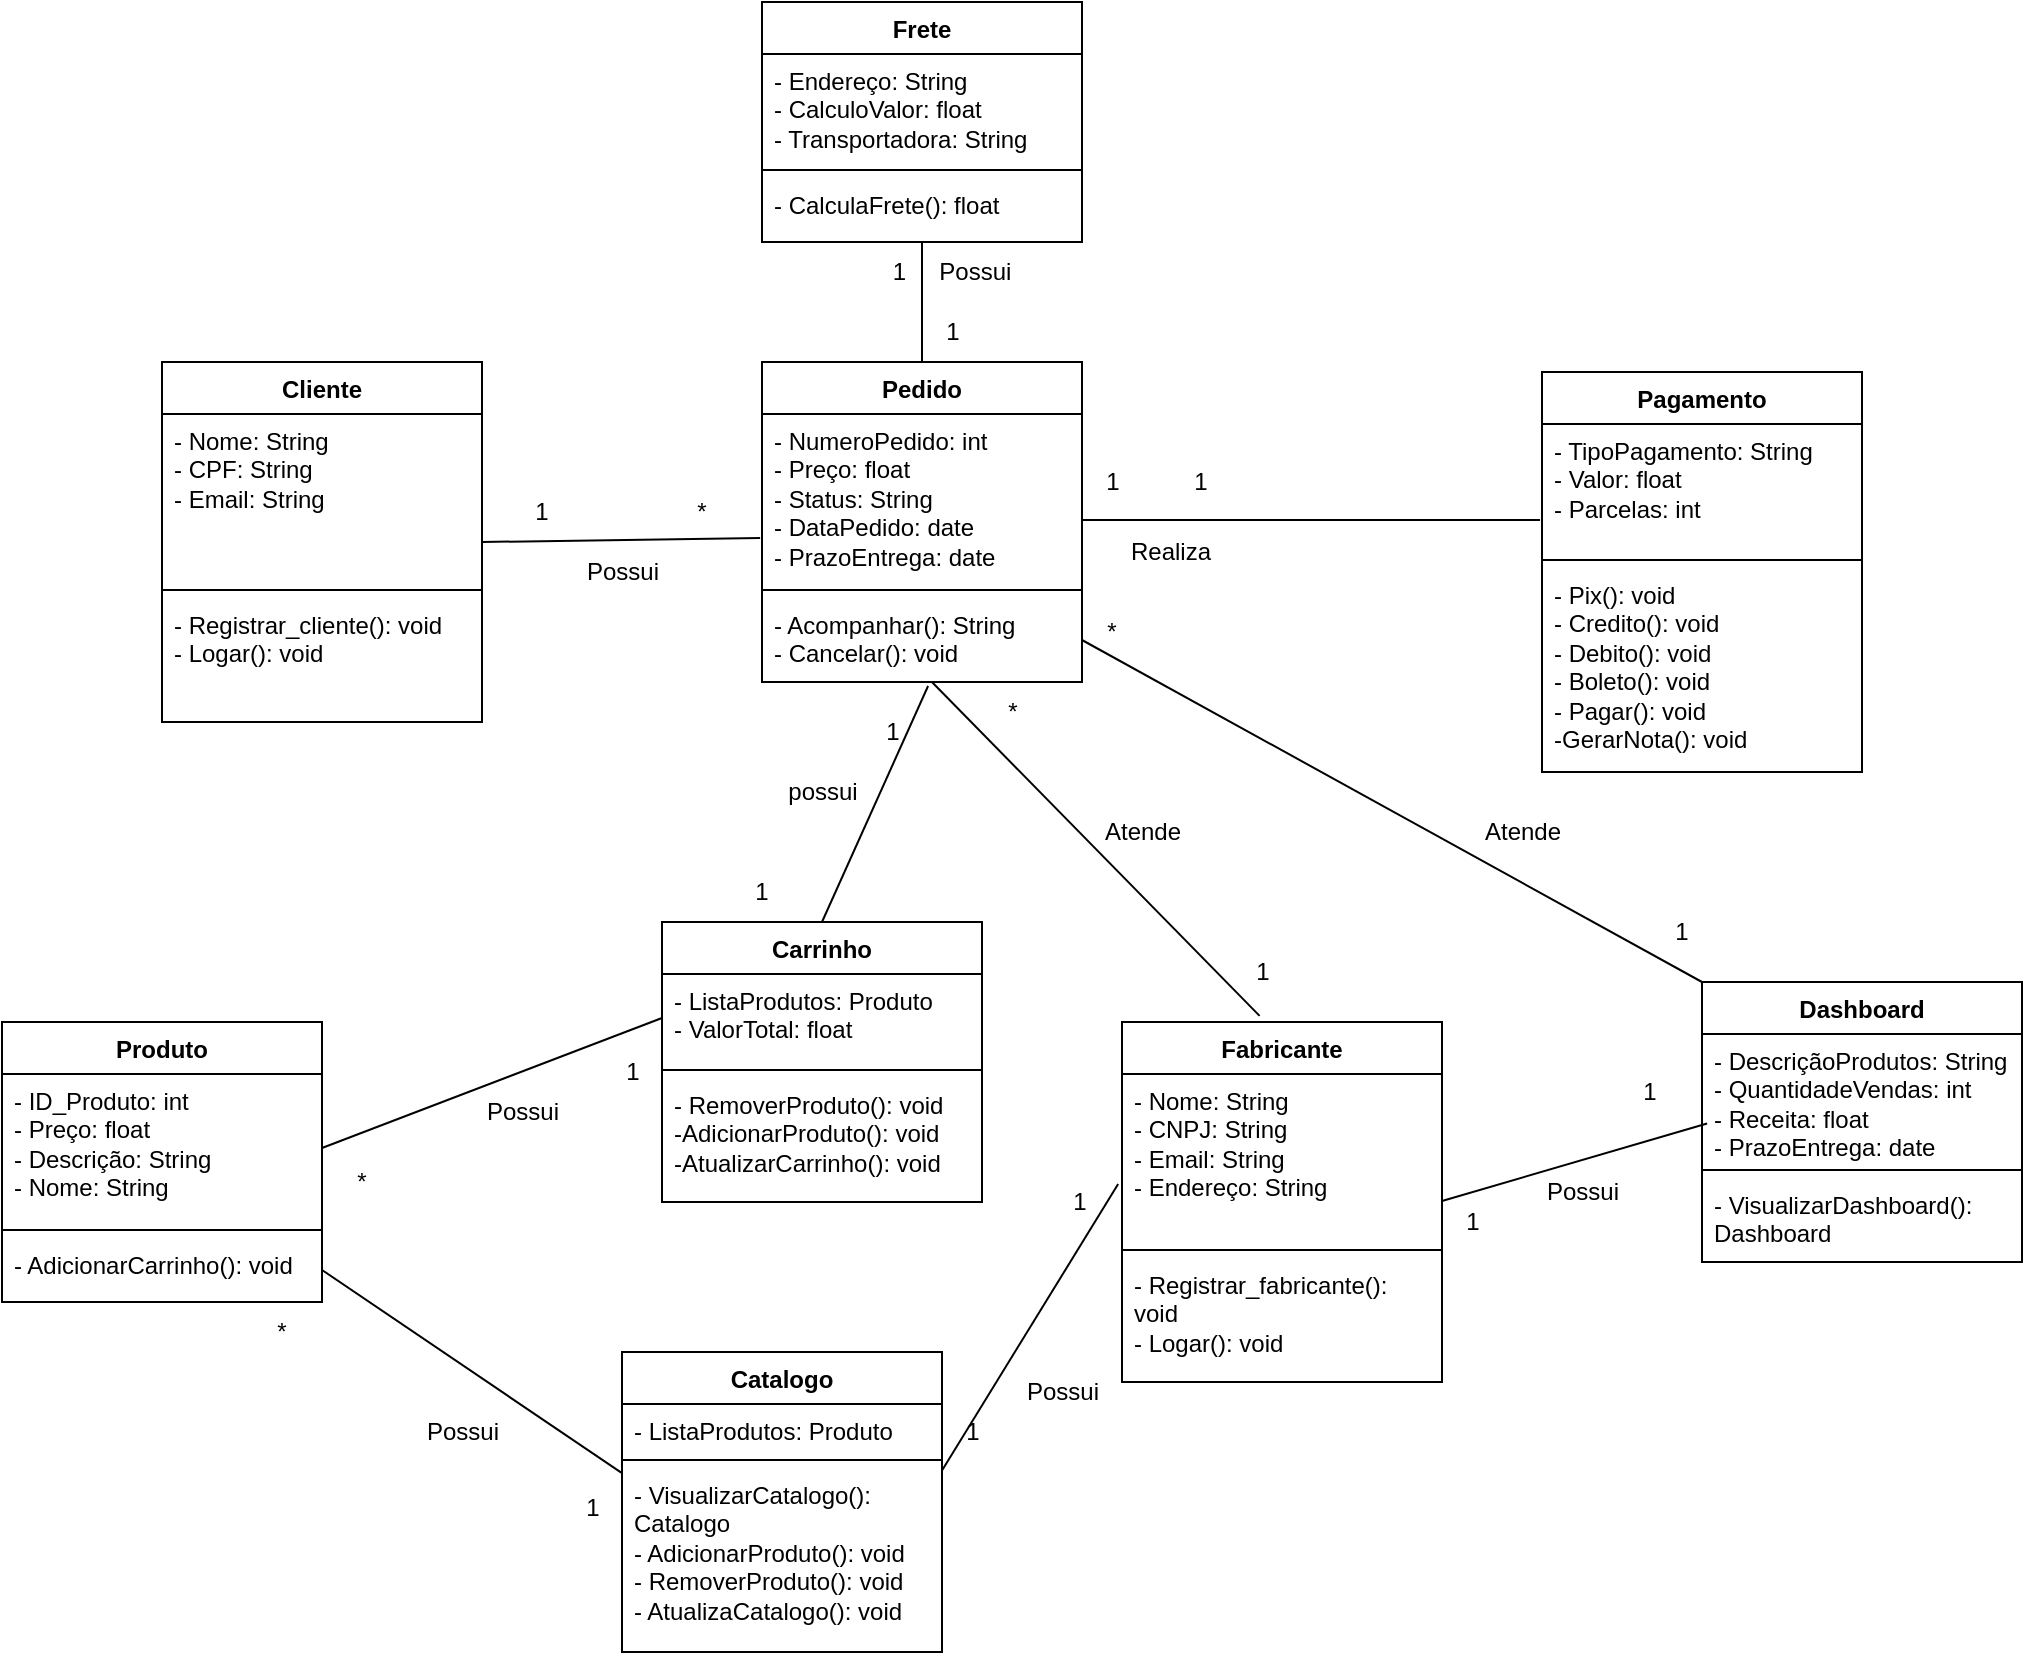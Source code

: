 <mxfile version="21.7.2" type="device">
  <diagram name="Página-1" id="pbq1AMLj1gSzOU1iwHYS">
    <mxGraphModel dx="1707" dy="438" grid="1" gridSize="10" guides="1" tooltips="1" connect="1" arrows="1" fold="1" page="1" pageScale="1" pageWidth="827" pageHeight="1169" math="0" shadow="0">
      <root>
        <mxCell id="0" />
        <mxCell id="1" parent="0" />
        <mxCell id="qandDCtpEQZRR0sazAkG-20" value="Cliente" style="swimlane;fontStyle=1;align=center;verticalAlign=top;childLayout=stackLayout;horizontal=1;startSize=26;horizontalStack=0;resizeParent=1;resizeParentMax=0;resizeLast=0;collapsible=1;marginBottom=0;whiteSpace=wrap;html=1;" parent="1" vertex="1">
          <mxGeometry x="-330" y="190" width="160" height="180" as="geometry" />
        </mxCell>
        <mxCell id="qandDCtpEQZRR0sazAkG-21" value="- Nome: String&lt;br&gt;- CPF: String&lt;br&gt;- Email: String" style="text;strokeColor=none;fillColor=none;align=left;verticalAlign=top;spacingLeft=4;spacingRight=4;overflow=hidden;rotatable=0;points=[[0,0.5],[1,0.5]];portConstraint=eastwest;whiteSpace=wrap;html=1;" parent="qandDCtpEQZRR0sazAkG-20" vertex="1">
          <mxGeometry y="26" width="160" height="84" as="geometry" />
        </mxCell>
        <mxCell id="qandDCtpEQZRR0sazAkG-22" value="" style="line;strokeWidth=1;fillColor=none;align=left;verticalAlign=middle;spacingTop=-1;spacingLeft=3;spacingRight=3;rotatable=0;labelPosition=right;points=[];portConstraint=eastwest;strokeColor=inherit;" parent="qandDCtpEQZRR0sazAkG-20" vertex="1">
          <mxGeometry y="110" width="160" height="8" as="geometry" />
        </mxCell>
        <mxCell id="qandDCtpEQZRR0sazAkG-23" value="- Registrar_cliente(): void&lt;br&gt;- Logar(): void" style="text;strokeColor=none;fillColor=none;align=left;verticalAlign=top;spacingLeft=4;spacingRight=4;overflow=hidden;rotatable=0;points=[[0,0.5],[1,0.5]];portConstraint=eastwest;whiteSpace=wrap;html=1;" parent="qandDCtpEQZRR0sazAkG-20" vertex="1">
          <mxGeometry y="118" width="160" height="62" as="geometry" />
        </mxCell>
        <mxCell id="qandDCtpEQZRR0sazAkG-24" value="Fabricante" style="swimlane;fontStyle=1;align=center;verticalAlign=top;childLayout=stackLayout;horizontal=1;startSize=26;horizontalStack=0;resizeParent=1;resizeParentMax=0;resizeLast=0;collapsible=1;marginBottom=0;whiteSpace=wrap;html=1;" parent="1" vertex="1">
          <mxGeometry x="150" y="520" width="160" height="180" as="geometry" />
        </mxCell>
        <mxCell id="qandDCtpEQZRR0sazAkG-25" value="- Nome: String&lt;br&gt;- CNPJ: String&lt;br&gt;- Email: String&lt;br&gt;- Endereço: String" style="text;strokeColor=none;fillColor=none;align=left;verticalAlign=top;spacingLeft=4;spacingRight=4;overflow=hidden;rotatable=0;points=[[0,0.5],[1,0.5]];portConstraint=eastwest;whiteSpace=wrap;html=1;" parent="qandDCtpEQZRR0sazAkG-24" vertex="1">
          <mxGeometry y="26" width="160" height="84" as="geometry" />
        </mxCell>
        <mxCell id="qandDCtpEQZRR0sazAkG-26" value="" style="line;strokeWidth=1;fillColor=none;align=left;verticalAlign=middle;spacingTop=-1;spacingLeft=3;spacingRight=3;rotatable=0;labelPosition=right;points=[];portConstraint=eastwest;strokeColor=inherit;" parent="qandDCtpEQZRR0sazAkG-24" vertex="1">
          <mxGeometry y="110" width="160" height="8" as="geometry" />
        </mxCell>
        <mxCell id="n9Boxxp4NCEcJIJviEAm-8" value="- Registrar_fabricante(): void&lt;br&gt;- Logar(): void&lt;br&gt;&lt;br&gt;" style="text;strokeColor=none;fillColor=none;align=left;verticalAlign=top;spacingLeft=4;spacingRight=4;overflow=hidden;rotatable=0;points=[[0,0.5],[1,0.5]];portConstraint=eastwest;whiteSpace=wrap;html=1;" parent="qandDCtpEQZRR0sazAkG-24" vertex="1">
          <mxGeometry y="118" width="160" height="62" as="geometry" />
        </mxCell>
        <mxCell id="qandDCtpEQZRR0sazAkG-29" value="Pedido&lt;br&gt;" style="swimlane;fontStyle=1;align=center;verticalAlign=top;childLayout=stackLayout;horizontal=1;startSize=26;horizontalStack=0;resizeParent=1;resizeParentMax=0;resizeLast=0;collapsible=1;marginBottom=0;whiteSpace=wrap;html=1;" parent="1" vertex="1">
          <mxGeometry x="-30" y="190" width="160" height="160" as="geometry" />
        </mxCell>
        <mxCell id="qandDCtpEQZRR0sazAkG-30" value="- NumeroPedido: int&lt;br&gt;- Preço: float&lt;br&gt;- Status: String&lt;br&gt;- DataPedido: date&lt;br&gt;- PrazoEntrega: date" style="text;strokeColor=none;fillColor=none;align=left;verticalAlign=top;spacingLeft=4;spacingRight=4;overflow=hidden;rotatable=0;points=[[0,0.5],[1,0.5]];portConstraint=eastwest;whiteSpace=wrap;html=1;" parent="qandDCtpEQZRR0sazAkG-29" vertex="1">
          <mxGeometry y="26" width="160" height="84" as="geometry" />
        </mxCell>
        <mxCell id="qandDCtpEQZRR0sazAkG-31" value="" style="line;strokeWidth=1;fillColor=none;align=left;verticalAlign=middle;spacingTop=-1;spacingLeft=3;spacingRight=3;rotatable=0;labelPosition=right;points=[];portConstraint=eastwest;strokeColor=inherit;" parent="qandDCtpEQZRR0sazAkG-29" vertex="1">
          <mxGeometry y="110" width="160" height="8" as="geometry" />
        </mxCell>
        <mxCell id="qandDCtpEQZRR0sazAkG-32" value="- Acompanhar(): String&lt;br&gt;- Cancelar(): void" style="text;strokeColor=none;fillColor=none;align=left;verticalAlign=top;spacingLeft=4;spacingRight=4;overflow=hidden;rotatable=0;points=[[0,0.5],[1,0.5]];portConstraint=eastwest;whiteSpace=wrap;html=1;" parent="qandDCtpEQZRR0sazAkG-29" vertex="1">
          <mxGeometry y="118" width="160" height="42" as="geometry" />
        </mxCell>
        <mxCell id="qandDCtpEQZRR0sazAkG-34" value="Produto" style="swimlane;fontStyle=1;align=center;verticalAlign=top;childLayout=stackLayout;horizontal=1;startSize=26;horizontalStack=0;resizeParent=1;resizeParentMax=0;resizeLast=0;collapsible=1;marginBottom=0;whiteSpace=wrap;html=1;" parent="1" vertex="1">
          <mxGeometry x="-410" y="520" width="160" height="140" as="geometry" />
        </mxCell>
        <mxCell id="qandDCtpEQZRR0sazAkG-35" value="- ID_Produto: int&lt;br&gt;- Preço: float&lt;br&gt;- Descrição: String&lt;br&gt;- Nome: String" style="text;strokeColor=none;fillColor=none;align=left;verticalAlign=top;spacingLeft=4;spacingRight=4;overflow=hidden;rotatable=0;points=[[0,0.5],[1,0.5]];portConstraint=eastwest;whiteSpace=wrap;html=1;" parent="qandDCtpEQZRR0sazAkG-34" vertex="1">
          <mxGeometry y="26" width="160" height="74" as="geometry" />
        </mxCell>
        <mxCell id="qandDCtpEQZRR0sazAkG-36" value="" style="line;strokeWidth=1;fillColor=none;align=left;verticalAlign=middle;spacingTop=-1;spacingLeft=3;spacingRight=3;rotatable=0;labelPosition=right;points=[];portConstraint=eastwest;strokeColor=inherit;" parent="qandDCtpEQZRR0sazAkG-34" vertex="1">
          <mxGeometry y="100" width="160" height="8" as="geometry" />
        </mxCell>
        <mxCell id="qandDCtpEQZRR0sazAkG-37" value="- AdicionarCarrinho(): void" style="text;strokeColor=none;fillColor=none;align=left;verticalAlign=top;spacingLeft=4;spacingRight=4;overflow=hidden;rotatable=0;points=[[0,0.5],[1,0.5]];portConstraint=eastwest;whiteSpace=wrap;html=1;" parent="qandDCtpEQZRR0sazAkG-34" vertex="1">
          <mxGeometry y="108" width="160" height="32" as="geometry" />
        </mxCell>
        <mxCell id="qandDCtpEQZRR0sazAkG-38" value="Catalogo" style="swimlane;fontStyle=1;align=center;verticalAlign=top;childLayout=stackLayout;horizontal=1;startSize=26;horizontalStack=0;resizeParent=1;resizeParentMax=0;resizeLast=0;collapsible=1;marginBottom=0;whiteSpace=wrap;html=1;" parent="1" vertex="1">
          <mxGeometry x="-100" y="685" width="160" height="150" as="geometry" />
        </mxCell>
        <mxCell id="qandDCtpEQZRR0sazAkG-39" value="- ListaProdutos: Produto" style="text;strokeColor=none;fillColor=none;align=left;verticalAlign=top;spacingLeft=4;spacingRight=4;overflow=hidden;rotatable=0;points=[[0,0.5],[1,0.5]];portConstraint=eastwest;whiteSpace=wrap;html=1;" parent="qandDCtpEQZRR0sazAkG-38" vertex="1">
          <mxGeometry y="26" width="160" height="24" as="geometry" />
        </mxCell>
        <mxCell id="qandDCtpEQZRR0sazAkG-40" value="" style="line;strokeWidth=1;fillColor=none;align=left;verticalAlign=middle;spacingTop=-1;spacingLeft=3;spacingRight=3;rotatable=0;labelPosition=right;points=[];portConstraint=eastwest;strokeColor=inherit;" parent="qandDCtpEQZRR0sazAkG-38" vertex="1">
          <mxGeometry y="50" width="160" height="8" as="geometry" />
        </mxCell>
        <mxCell id="qandDCtpEQZRR0sazAkG-41" value="- VisualizarCatalogo(): Catalogo&lt;br&gt;- AdicionarProduto(): void&lt;br&gt;- RemoverProduto(): void&lt;br&gt;- AtualizaCatalogo(): void" style="text;strokeColor=none;fillColor=none;align=left;verticalAlign=top;spacingLeft=4;spacingRight=4;overflow=hidden;rotatable=0;points=[[0,0.5],[1,0.5]];portConstraint=eastwest;whiteSpace=wrap;html=1;" parent="qandDCtpEQZRR0sazAkG-38" vertex="1">
          <mxGeometry y="58" width="160" height="92" as="geometry" />
        </mxCell>
        <mxCell id="qandDCtpEQZRR0sazAkG-42" value="Dashboard" style="swimlane;fontStyle=1;align=center;verticalAlign=top;childLayout=stackLayout;horizontal=1;startSize=26;horizontalStack=0;resizeParent=1;resizeParentMax=0;resizeLast=0;collapsible=1;marginBottom=0;whiteSpace=wrap;html=1;" parent="1" vertex="1">
          <mxGeometry x="440" y="500" width="160" height="140" as="geometry" />
        </mxCell>
        <mxCell id="qandDCtpEQZRR0sazAkG-43" value="- DescriçãoProdutos: String&lt;br&gt;- QuantidadeVendas: int&lt;br&gt;- Receita: float&lt;br&gt;- PrazoEntrega: date" style="text;strokeColor=none;fillColor=none;align=left;verticalAlign=top;spacingLeft=4;spacingRight=4;overflow=hidden;rotatable=0;points=[[0,0.5],[1,0.5]];portConstraint=eastwest;whiteSpace=wrap;html=1;" parent="qandDCtpEQZRR0sazAkG-42" vertex="1">
          <mxGeometry y="26" width="160" height="64" as="geometry" />
        </mxCell>
        <mxCell id="qandDCtpEQZRR0sazAkG-44" value="" style="line;strokeWidth=1;fillColor=none;align=left;verticalAlign=middle;spacingTop=-1;spacingLeft=3;spacingRight=3;rotatable=0;labelPosition=right;points=[];portConstraint=eastwest;strokeColor=inherit;" parent="qandDCtpEQZRR0sazAkG-42" vertex="1">
          <mxGeometry y="90" width="160" height="8" as="geometry" />
        </mxCell>
        <mxCell id="qandDCtpEQZRR0sazAkG-45" value="- VisualizarDashboard(): Dashboard" style="text;strokeColor=none;fillColor=none;align=left;verticalAlign=top;spacingLeft=4;spacingRight=4;overflow=hidden;rotatable=0;points=[[0,0.5],[1,0.5]];portConstraint=eastwest;whiteSpace=wrap;html=1;" parent="qandDCtpEQZRR0sazAkG-42" vertex="1">
          <mxGeometry y="98" width="160" height="42" as="geometry" />
        </mxCell>
        <mxCell id="qandDCtpEQZRR0sazAkG-46" value="Pagamento" style="swimlane;fontStyle=1;align=center;verticalAlign=top;childLayout=stackLayout;horizontal=1;startSize=26;horizontalStack=0;resizeParent=1;resizeParentMax=0;resizeLast=0;collapsible=1;marginBottom=0;whiteSpace=wrap;html=1;" parent="1" vertex="1">
          <mxGeometry x="360" y="195" width="160" height="200" as="geometry">
            <mxRectangle x="380" y="290" width="100" height="30" as="alternateBounds" />
          </mxGeometry>
        </mxCell>
        <mxCell id="qandDCtpEQZRR0sazAkG-47" value="- TipoPagamento: String&lt;br&gt;- Valor: float&lt;br&gt;- Parcelas: int" style="text;strokeColor=none;fillColor=none;align=left;verticalAlign=top;spacingLeft=4;spacingRight=4;overflow=hidden;rotatable=0;points=[[0,0.5],[1,0.5]];portConstraint=eastwest;whiteSpace=wrap;html=1;" parent="qandDCtpEQZRR0sazAkG-46" vertex="1">
          <mxGeometry y="26" width="160" height="64" as="geometry" />
        </mxCell>
        <mxCell id="qandDCtpEQZRR0sazAkG-48" value="" style="line;strokeWidth=1;fillColor=none;align=left;verticalAlign=middle;spacingTop=-1;spacingLeft=3;spacingRight=3;rotatable=0;labelPosition=right;points=[];portConstraint=eastwest;strokeColor=inherit;" parent="qandDCtpEQZRR0sazAkG-46" vertex="1">
          <mxGeometry y="90" width="160" height="8" as="geometry" />
        </mxCell>
        <mxCell id="qandDCtpEQZRR0sazAkG-49" value="- Pix(): void&lt;br&gt;- Credito(): void&lt;br&gt;- Debito(): void&lt;br&gt;- Boleto(): void&lt;br&gt;- Pagar(): void&lt;br&gt;-GerarNota(): void" style="text;strokeColor=none;fillColor=none;align=left;verticalAlign=top;spacingLeft=4;spacingRight=4;overflow=hidden;rotatable=0;points=[[0,0.5],[1,0.5]];portConstraint=eastwest;whiteSpace=wrap;html=1;" parent="qandDCtpEQZRR0sazAkG-46" vertex="1">
          <mxGeometry y="98" width="160" height="102" as="geometry" />
        </mxCell>
        <mxCell id="qandDCtpEQZRR0sazAkG-66" value="Frete" style="swimlane;fontStyle=1;align=center;verticalAlign=top;childLayout=stackLayout;horizontal=1;startSize=26;horizontalStack=0;resizeParent=1;resizeParentMax=0;resizeLast=0;collapsible=1;marginBottom=0;whiteSpace=wrap;html=1;" parent="1" vertex="1">
          <mxGeometry x="-30" y="10" width="160" height="120" as="geometry" />
        </mxCell>
        <mxCell id="qandDCtpEQZRR0sazAkG-67" value="- Endereço: String&lt;br&gt;- CalculoValor: float&lt;br&gt;- Transportadora: String" style="text;strokeColor=none;fillColor=none;align=left;verticalAlign=top;spacingLeft=4;spacingRight=4;overflow=hidden;rotatable=0;points=[[0,0.5],[1,0.5]];portConstraint=eastwest;whiteSpace=wrap;html=1;" parent="qandDCtpEQZRR0sazAkG-66" vertex="1">
          <mxGeometry y="26" width="160" height="54" as="geometry" />
        </mxCell>
        <mxCell id="qandDCtpEQZRR0sazAkG-68" value="" style="line;strokeWidth=1;fillColor=none;align=left;verticalAlign=middle;spacingTop=-1;spacingLeft=3;spacingRight=3;rotatable=0;labelPosition=right;points=[];portConstraint=eastwest;strokeColor=inherit;" parent="qandDCtpEQZRR0sazAkG-66" vertex="1">
          <mxGeometry y="80" width="160" height="8" as="geometry" />
        </mxCell>
        <mxCell id="qandDCtpEQZRR0sazAkG-69" value="- CalculaFrete(): float" style="text;strokeColor=none;fillColor=none;align=left;verticalAlign=top;spacingLeft=4;spacingRight=4;overflow=hidden;rotatable=0;points=[[0,0.5],[1,0.5]];portConstraint=eastwest;whiteSpace=wrap;html=1;" parent="qandDCtpEQZRR0sazAkG-66" vertex="1">
          <mxGeometry y="88" width="160" height="32" as="geometry" />
        </mxCell>
        <mxCell id="qandDCtpEQZRR0sazAkG-70" value="Carrinho" style="swimlane;fontStyle=1;align=center;verticalAlign=top;childLayout=stackLayout;horizontal=1;startSize=26;horizontalStack=0;resizeParent=1;resizeParentMax=0;resizeLast=0;collapsible=1;marginBottom=0;whiteSpace=wrap;html=1;" parent="1" vertex="1">
          <mxGeometry x="-80" y="470" width="160" height="140" as="geometry" />
        </mxCell>
        <mxCell id="qandDCtpEQZRR0sazAkG-71" value="- ListaProdutos: Produto&lt;br&gt;- ValorTotal: float" style="text;strokeColor=none;fillColor=none;align=left;verticalAlign=top;spacingLeft=4;spacingRight=4;overflow=hidden;rotatable=0;points=[[0,0.5],[1,0.5]];portConstraint=eastwest;whiteSpace=wrap;html=1;" parent="qandDCtpEQZRR0sazAkG-70" vertex="1">
          <mxGeometry y="26" width="160" height="44" as="geometry" />
        </mxCell>
        <mxCell id="qandDCtpEQZRR0sazAkG-72" value="" style="line;strokeWidth=1;fillColor=none;align=left;verticalAlign=middle;spacingTop=-1;spacingLeft=3;spacingRight=3;rotatable=0;labelPosition=right;points=[];portConstraint=eastwest;strokeColor=inherit;" parent="qandDCtpEQZRR0sazAkG-70" vertex="1">
          <mxGeometry y="70" width="160" height="8" as="geometry" />
        </mxCell>
        <mxCell id="qandDCtpEQZRR0sazAkG-73" value="- RemoverProduto(): void&lt;br&gt;-AdicionarProduto(): void&lt;br&gt;-AtualizarCarrinho(): void" style="text;strokeColor=none;fillColor=none;align=left;verticalAlign=top;spacingLeft=4;spacingRight=4;overflow=hidden;rotatable=0;points=[[0,0.5],[1,0.5]];portConstraint=eastwest;whiteSpace=wrap;html=1;" parent="qandDCtpEQZRR0sazAkG-70" vertex="1">
          <mxGeometry y="78" width="160" height="62" as="geometry" />
        </mxCell>
        <mxCell id="qandDCtpEQZRR0sazAkG-74" value="" style="endArrow=none;html=1;rounded=0;exitX=0.5;exitY=0;exitDx=0;exitDy=0;" parent="1" source="qandDCtpEQZRR0sazAkG-29" edge="1">
          <mxGeometry width="50" height="50" relative="1" as="geometry">
            <mxPoint x="20" y="100" as="sourcePoint" />
            <mxPoint x="50" y="130" as="targetPoint" />
          </mxGeometry>
        </mxCell>
        <mxCell id="qandDCtpEQZRR0sazAkG-75" value="" style="endArrow=none;html=1;rounded=0;exitX=-0.012;exitY=0.738;exitDx=0;exitDy=0;entryX=0.994;entryY=0.762;entryDx=0;entryDy=0;entryPerimeter=0;exitPerimeter=0;" parent="1" edge="1">
          <mxGeometry width="50" height="50" relative="1" as="geometry">
            <mxPoint x="-30.92" y="277.992" as="sourcePoint" />
            <mxPoint x="-169.96" y="280.008" as="targetPoint" />
          </mxGeometry>
        </mxCell>
        <mxCell id="qandDCtpEQZRR0sazAkG-76" value="" style="endArrow=none;html=1;rounded=0;entryX=-0.006;entryY=0.75;entryDx=0;entryDy=0;entryPerimeter=0;" parent="1" target="qandDCtpEQZRR0sazAkG-47" edge="1">
          <mxGeometry width="50" height="50" relative="1" as="geometry">
            <mxPoint x="130" y="269" as="sourcePoint" />
            <mxPoint x="60" y="140" as="targetPoint" />
          </mxGeometry>
        </mxCell>
        <mxCell id="qandDCtpEQZRR0sazAkG-77" value="" style="endArrow=none;html=1;rounded=0;exitX=0.531;exitY=1;exitDx=0;exitDy=0;exitPerimeter=0;entryX=0.43;entryY=-0.017;entryDx=0;entryDy=0;entryPerimeter=0;" parent="1" source="qandDCtpEQZRR0sazAkG-32" target="qandDCtpEQZRR0sazAkG-24" edge="1">
          <mxGeometry width="50" height="50" relative="1" as="geometry">
            <mxPoint x="140" y="279" as="sourcePoint" />
            <mxPoint x="210" y="460" as="targetPoint" />
          </mxGeometry>
        </mxCell>
        <mxCell id="qandDCtpEQZRR0sazAkG-78" value="" style="endArrow=none;html=1;rounded=0;entryX=1;entryY=0.5;entryDx=0;entryDy=0;exitX=0;exitY=0.5;exitDx=0;exitDy=0;" parent="1" source="qandDCtpEQZRR0sazAkG-71" target="qandDCtpEQZRR0sazAkG-35" edge="1">
          <mxGeometry width="50" height="50" relative="1" as="geometry">
            <mxPoint x="-139" y="514" as="sourcePoint" />
            <mxPoint x="-140" y="600" as="targetPoint" />
          </mxGeometry>
        </mxCell>
        <mxCell id="qandDCtpEQZRR0sazAkG-79" value="" style="endArrow=none;html=1;rounded=0;entryX=0.5;entryY=0;entryDx=0;entryDy=0;exitX=0.519;exitY=1.048;exitDx=0;exitDy=0;exitPerimeter=0;" parent="1" source="qandDCtpEQZRR0sazAkG-32" target="qandDCtpEQZRR0sazAkG-70" edge="1">
          <mxGeometry width="50" height="50" relative="1" as="geometry">
            <mxPoint x="65" y="360" as="sourcePoint" />
            <mxPoint x="210" y="466" as="targetPoint" />
          </mxGeometry>
        </mxCell>
        <mxCell id="qandDCtpEQZRR0sazAkG-80" value="" style="endArrow=none;html=1;rounded=0;entryX=0.016;entryY=0.699;entryDx=0;entryDy=0;exitX=1;exitY=0.756;exitDx=0;exitDy=0;exitPerimeter=0;entryPerimeter=0;" parent="1" source="qandDCtpEQZRR0sazAkG-25" target="qandDCtpEQZRR0sazAkG-43" edge="1">
          <mxGeometry width="50" height="50" relative="1" as="geometry">
            <mxPoint x="230" y="640" as="sourcePoint" />
            <mxPoint x="210" y="678" as="targetPoint" />
          </mxGeometry>
        </mxCell>
        <mxCell id="qandDCtpEQZRR0sazAkG-81" value="" style="endArrow=none;html=1;rounded=0;entryX=0;entryY=0.028;entryDx=0;entryDy=0;exitX=1;exitY=0.5;exitDx=0;exitDy=0;entryPerimeter=0;" parent="1" source="qandDCtpEQZRR0sazAkG-37" target="qandDCtpEQZRR0sazAkG-41" edge="1">
          <mxGeometry width="50" height="50" relative="1" as="geometry">
            <mxPoint x="63" y="362" as="sourcePoint" />
            <mxPoint x="10" y="480" as="targetPoint" />
          </mxGeometry>
        </mxCell>
        <mxCell id="qandDCtpEQZRR0sazAkG-82" value="" style="endArrow=none;html=1;rounded=0;entryX=-0.012;entryY=0.655;entryDx=0;entryDy=0;exitX=1;exitY=0.014;exitDx=0;exitDy=0;entryPerimeter=0;exitPerimeter=0;" parent="1" source="qandDCtpEQZRR0sazAkG-41" target="qandDCtpEQZRR0sazAkG-25" edge="1">
          <mxGeometry width="50" height="50" relative="1" as="geometry">
            <mxPoint x="80" y="694" as="sourcePoint" />
            <mxPoint x="167" y="620" as="targetPoint" />
          </mxGeometry>
        </mxCell>
        <mxCell id="qandDCtpEQZRR0sazAkG-83" value="1" style="text;html=1;strokeColor=none;fillColor=none;align=center;verticalAlign=middle;whiteSpace=wrap;rounded=0;" parent="1" vertex="1">
          <mxGeometry x="-170" y="250" width="60" height="30" as="geometry" />
        </mxCell>
        <mxCell id="qandDCtpEQZRR0sazAkG-86" value="1&amp;nbsp; &amp;nbsp; &amp;nbsp;Possui" style="text;html=1;strokeColor=none;fillColor=none;align=center;verticalAlign=middle;whiteSpace=wrap;rounded=0;" parent="1" vertex="1">
          <mxGeometry x="-10" y="130" width="150" height="30" as="geometry" />
        </mxCell>
        <mxCell id="qandDCtpEQZRR0sazAkG-88" value="1" style="text;html=1;strokeColor=none;fillColor=none;align=center;verticalAlign=middle;whiteSpace=wrap;rounded=0;" parent="1" vertex="1">
          <mxGeometry x="-50" y="450" width="40" height="10" as="geometry" />
        </mxCell>
        <mxCell id="qandDCtpEQZRR0sazAkG-89" value="1" style="text;html=1;strokeColor=none;fillColor=none;align=center;verticalAlign=middle;whiteSpace=wrap;rounded=0;" parent="1" vertex="1">
          <mxGeometry x="394" y="540" width="40" height="30" as="geometry" />
        </mxCell>
        <mxCell id="qandDCtpEQZRR0sazAkG-90" value="*" style="text;html=1;strokeColor=none;fillColor=none;align=center;verticalAlign=middle;whiteSpace=wrap;rounded=0;" parent="1" vertex="1">
          <mxGeometry x="-250" y="595" width="40" height="10" as="geometry" />
        </mxCell>
        <mxCell id="qandDCtpEQZRR0sazAkG-91" value="*" style="text;html=1;strokeColor=none;fillColor=none;align=center;verticalAlign=middle;whiteSpace=wrap;rounded=0;" parent="1" vertex="1">
          <mxGeometry x="-340" y="660" width="140" height="30" as="geometry" />
        </mxCell>
        <mxCell id="qandDCtpEQZRR0sazAkG-92" value="1" style="text;html=1;strokeColor=none;fillColor=none;align=center;verticalAlign=middle;whiteSpace=wrap;rounded=0;" parent="1" vertex="1">
          <mxGeometry x="114" y="600" width="30" height="20" as="geometry" />
        </mxCell>
        <mxCell id="J_AtW-fNFrZDu0-3VNVR-1" value="1" style="text;html=1;align=center;verticalAlign=middle;resizable=0;points=[];autosize=1;strokeColor=none;fillColor=none;" parent="1" vertex="1">
          <mxGeometry x="50" y="160" width="30" height="30" as="geometry" />
        </mxCell>
        <mxCell id="J_AtW-fNFrZDu0-3VNVR-5" value="1" style="text;html=1;align=center;verticalAlign=middle;resizable=0;points=[];autosize=1;strokeColor=none;fillColor=none;" parent="1" vertex="1">
          <mxGeometry x="130" y="235" width="30" height="30" as="geometry" />
        </mxCell>
        <mxCell id="J_AtW-fNFrZDu0-3VNVR-6" value="1" style="text;html=1;align=center;verticalAlign=middle;resizable=0;points=[];autosize=1;strokeColor=none;fillColor=none;" parent="1" vertex="1">
          <mxGeometry x="174" y="235" width="30" height="30" as="geometry" />
        </mxCell>
        <mxCell id="J_AtW-fNFrZDu0-3VNVR-7" value="Realiza" style="text;html=1;align=center;verticalAlign=middle;resizable=0;points=[];autosize=1;strokeColor=none;fillColor=none;" parent="1" vertex="1">
          <mxGeometry x="144" y="270" width="60" height="30" as="geometry" />
        </mxCell>
        <mxCell id="J_AtW-fNFrZDu0-3VNVR-8" value="*" style="text;html=1;strokeColor=none;fillColor=none;align=center;verticalAlign=middle;whiteSpace=wrap;rounded=0;" parent="1" vertex="1">
          <mxGeometry x="-90" y="250" width="60" height="30" as="geometry" />
        </mxCell>
        <mxCell id="J_AtW-fNFrZDu0-3VNVR-9" value="Possui" style="text;html=1;align=center;verticalAlign=middle;resizable=0;points=[];autosize=1;strokeColor=none;fillColor=none;" parent="1" vertex="1">
          <mxGeometry x="-130" y="280" width="60" height="30" as="geometry" />
        </mxCell>
        <mxCell id="J_AtW-fNFrZDu0-3VNVR-10" value="*" style="text;html=1;align=center;verticalAlign=middle;resizable=0;points=[];autosize=1;strokeColor=none;fillColor=none;" parent="1" vertex="1">
          <mxGeometry x="80" y="350" width="30" height="30" as="geometry" />
        </mxCell>
        <mxCell id="J_AtW-fNFrZDu0-3VNVR-11" value="1" style="text;html=1;align=center;verticalAlign=middle;resizable=0;points=[];autosize=1;strokeColor=none;fillColor=none;" parent="1" vertex="1">
          <mxGeometry x="205" y="480" width="30" height="30" as="geometry" />
        </mxCell>
        <mxCell id="J_AtW-fNFrZDu0-3VNVR-12" value="Atende" style="text;html=1;align=center;verticalAlign=middle;resizable=0;points=[];autosize=1;strokeColor=none;fillColor=none;" parent="1" vertex="1">
          <mxGeometry x="130" y="410" width="60" height="30" as="geometry" />
        </mxCell>
        <mxCell id="J_AtW-fNFrZDu0-3VNVR-14" value="1" style="text;html=1;align=center;verticalAlign=middle;resizable=0;points=[];autosize=1;strokeColor=none;fillColor=none;" parent="1" vertex="1">
          <mxGeometry x="20" y="360" width="30" height="30" as="geometry" />
        </mxCell>
        <mxCell id="J_AtW-fNFrZDu0-3VNVR-15" value="possui" style="text;html=1;align=center;verticalAlign=middle;resizable=0;points=[];autosize=1;strokeColor=none;fillColor=none;" parent="1" vertex="1">
          <mxGeometry x="-30" y="390" width="60" height="30" as="geometry" />
        </mxCell>
        <mxCell id="J_AtW-fNFrZDu0-3VNVR-16" value="1" style="text;html=1;align=center;verticalAlign=middle;resizable=0;points=[];autosize=1;strokeColor=none;fillColor=none;" parent="1" vertex="1">
          <mxGeometry x="60" y="710" width="30" height="30" as="geometry" />
        </mxCell>
        <mxCell id="J_AtW-fNFrZDu0-3VNVR-17" value="Possui" style="text;html=1;align=center;verticalAlign=middle;resizable=0;points=[];autosize=1;strokeColor=none;fillColor=none;" parent="1" vertex="1">
          <mxGeometry x="90" y="690" width="60" height="30" as="geometry" />
        </mxCell>
        <mxCell id="J_AtW-fNFrZDu0-3VNVR-18" value="1" style="text;html=1;align=center;verticalAlign=middle;resizable=0;points=[];autosize=1;strokeColor=none;fillColor=none;" parent="1" vertex="1">
          <mxGeometry x="310" y="605" width="30" height="30" as="geometry" />
        </mxCell>
        <mxCell id="J_AtW-fNFrZDu0-3VNVR-20" value="Possui" style="text;html=1;align=center;verticalAlign=middle;resizable=0;points=[];autosize=1;strokeColor=none;fillColor=none;" parent="1" vertex="1">
          <mxGeometry x="350" y="590" width="60" height="30" as="geometry" />
        </mxCell>
        <mxCell id="J_AtW-fNFrZDu0-3VNVR-21" value="1" style="text;html=1;align=center;verticalAlign=middle;resizable=0;points=[];autosize=1;strokeColor=none;fillColor=none;" parent="1" vertex="1">
          <mxGeometry x="-130" y="748" width="30" height="30" as="geometry" />
        </mxCell>
        <mxCell id="J_AtW-fNFrZDu0-3VNVR-22" value="Possui" style="text;html=1;align=center;verticalAlign=middle;resizable=0;points=[];autosize=1;strokeColor=none;fillColor=none;" parent="1" vertex="1">
          <mxGeometry x="-210" y="710" width="60" height="30" as="geometry" />
        </mxCell>
        <mxCell id="J_AtW-fNFrZDu0-3VNVR-23" value="1" style="text;html=1;align=center;verticalAlign=middle;resizable=0;points=[];autosize=1;strokeColor=none;fillColor=none;" parent="1" vertex="1">
          <mxGeometry x="-110" y="530" width="30" height="30" as="geometry" />
        </mxCell>
        <mxCell id="J_AtW-fNFrZDu0-3VNVR-24" value="Possui" style="text;html=1;align=center;verticalAlign=middle;resizable=0;points=[];autosize=1;strokeColor=none;fillColor=none;" parent="1" vertex="1">
          <mxGeometry x="-180" y="550" width="60" height="30" as="geometry" />
        </mxCell>
        <mxCell id="slXxD__cyjd4a-WZLZBA-2" value="" style="endArrow=none;html=1;rounded=0;exitX=1;exitY=0.5;exitDx=0;exitDy=0;entryX=0;entryY=0;entryDx=0;entryDy=0;" parent="1" source="qandDCtpEQZRR0sazAkG-32" target="qandDCtpEQZRR0sazAkG-42" edge="1">
          <mxGeometry width="50" height="50" relative="1" as="geometry">
            <mxPoint x="208" y="363" as="sourcePoint" />
            <mxPoint x="372" y="530" as="targetPoint" />
          </mxGeometry>
        </mxCell>
        <mxCell id="slXxD__cyjd4a-WZLZBA-3" value="1" style="text;html=1;strokeColor=none;fillColor=none;align=center;verticalAlign=middle;whiteSpace=wrap;rounded=0;" parent="1" vertex="1">
          <mxGeometry x="410" y="460" width="40" height="30" as="geometry" />
        </mxCell>
        <mxCell id="slXxD__cyjd4a-WZLZBA-4" value="*" style="text;html=1;strokeColor=none;fillColor=none;align=center;verticalAlign=middle;whiteSpace=wrap;rounded=0;" parent="1" vertex="1">
          <mxGeometry x="125" y="310" width="40" height="30" as="geometry" />
        </mxCell>
        <mxCell id="slXxD__cyjd4a-WZLZBA-5" value="Atende" style="text;html=1;align=center;verticalAlign=middle;resizable=0;points=[];autosize=1;strokeColor=none;fillColor=none;" parent="1" vertex="1">
          <mxGeometry x="320" y="410" width="60" height="30" as="geometry" />
        </mxCell>
      </root>
    </mxGraphModel>
  </diagram>
</mxfile>
